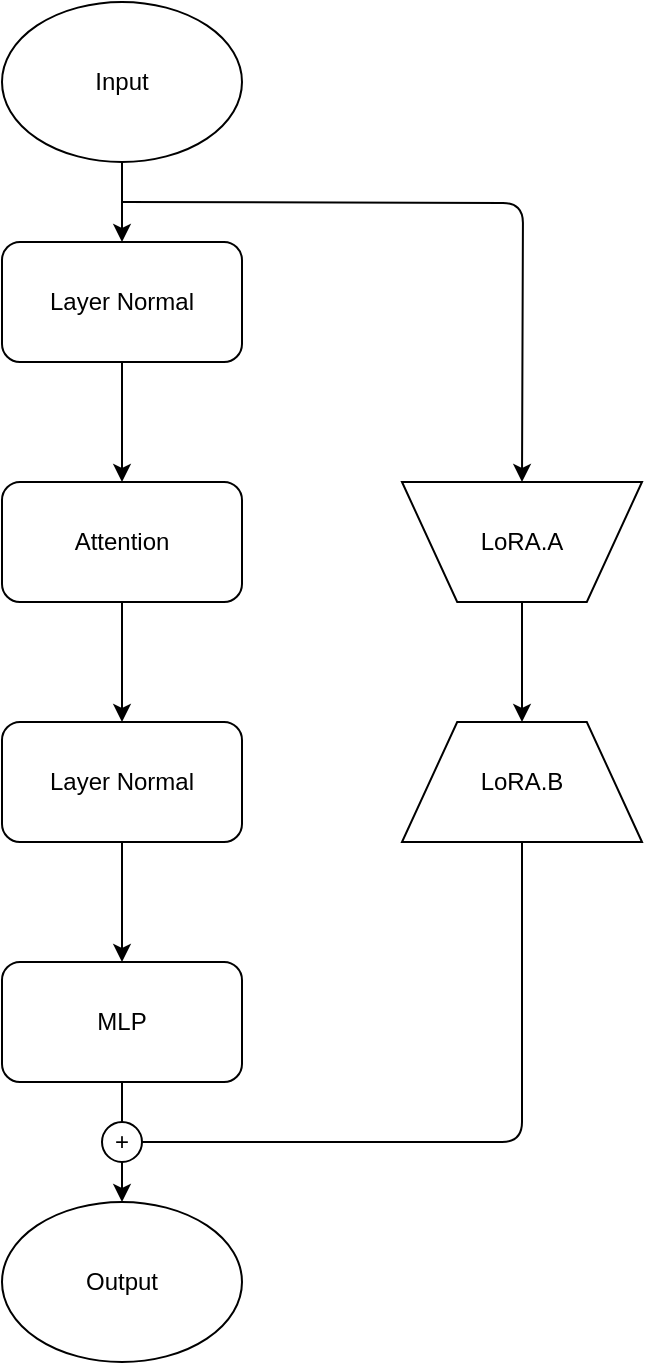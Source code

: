 <mxfile version="22.0.6" type="github">
  <diagram name="第 1 页" id="_Cnm-oWFnG0JvxYJ02Eb">
    <mxGraphModel dx="842" dy="514" grid="1" gridSize="10" guides="1" tooltips="1" connect="1" arrows="1" fold="1" page="1" pageScale="1" pageWidth="827" pageHeight="1169" math="0" shadow="0">
      <root>
        <mxCell id="0" />
        <mxCell id="1" parent="0" />
        <mxCell id="91pxZZGsGu8qQpxVrTEZ-7" style="edgeStyle=orthogonalEdgeStyle;rounded=0;orthogonalLoop=1;jettySize=auto;html=1;" edge="1" parent="1" source="91pxZZGsGu8qQpxVrTEZ-1" target="91pxZZGsGu8qQpxVrTEZ-3">
          <mxGeometry relative="1" as="geometry" />
        </mxCell>
        <mxCell id="91pxZZGsGu8qQpxVrTEZ-1" value="Input" style="ellipse;whiteSpace=wrap;html=1;" vertex="1" parent="1">
          <mxGeometry x="80" y="120" width="120" height="80" as="geometry" />
        </mxCell>
        <mxCell id="91pxZZGsGu8qQpxVrTEZ-8" style="edgeStyle=orthogonalEdgeStyle;rounded=0;orthogonalLoop=1;jettySize=auto;html=1;entryX=0.5;entryY=0;entryDx=0;entryDy=0;" edge="1" parent="1" source="91pxZZGsGu8qQpxVrTEZ-3" target="91pxZZGsGu8qQpxVrTEZ-4">
          <mxGeometry relative="1" as="geometry" />
        </mxCell>
        <mxCell id="91pxZZGsGu8qQpxVrTEZ-3" value="Layer Normal" style="rounded=1;whiteSpace=wrap;html=1;" vertex="1" parent="1">
          <mxGeometry x="80" y="240" width="120" height="60" as="geometry" />
        </mxCell>
        <mxCell id="91pxZZGsGu8qQpxVrTEZ-9" style="edgeStyle=orthogonalEdgeStyle;rounded=0;orthogonalLoop=1;jettySize=auto;html=1;exitX=0.5;exitY=1;exitDx=0;exitDy=0;entryX=0.5;entryY=0;entryDx=0;entryDy=0;" edge="1" parent="1" source="91pxZZGsGu8qQpxVrTEZ-4" target="91pxZZGsGu8qQpxVrTEZ-5">
          <mxGeometry relative="1" as="geometry" />
        </mxCell>
        <mxCell id="91pxZZGsGu8qQpxVrTEZ-4" value="Attention" style="rounded=1;whiteSpace=wrap;html=1;" vertex="1" parent="1">
          <mxGeometry x="80" y="360" width="120" height="60" as="geometry" />
        </mxCell>
        <mxCell id="91pxZZGsGu8qQpxVrTEZ-10" style="edgeStyle=orthogonalEdgeStyle;rounded=0;orthogonalLoop=1;jettySize=auto;html=1;exitX=0.5;exitY=1;exitDx=0;exitDy=0;entryX=0.5;entryY=0;entryDx=0;entryDy=0;" edge="1" parent="1" source="91pxZZGsGu8qQpxVrTEZ-5" target="91pxZZGsGu8qQpxVrTEZ-6">
          <mxGeometry relative="1" as="geometry" />
        </mxCell>
        <mxCell id="91pxZZGsGu8qQpxVrTEZ-5" value="Layer Normal" style="rounded=1;whiteSpace=wrap;html=1;" vertex="1" parent="1">
          <mxGeometry x="80" y="480" width="120" height="60" as="geometry" />
        </mxCell>
        <mxCell id="91pxZZGsGu8qQpxVrTEZ-12" style="edgeStyle=orthogonalEdgeStyle;rounded=0;orthogonalLoop=1;jettySize=auto;html=1;exitX=0.5;exitY=1;exitDx=0;exitDy=0;entryX=0.5;entryY=0;entryDx=0;entryDy=0;" edge="1" parent="1" source="91pxZZGsGu8qQpxVrTEZ-28" target="91pxZZGsGu8qQpxVrTEZ-11">
          <mxGeometry relative="1" as="geometry" />
        </mxCell>
        <mxCell id="91pxZZGsGu8qQpxVrTEZ-6" value="MLP" style="rounded=1;whiteSpace=wrap;html=1;" vertex="1" parent="1">
          <mxGeometry x="80" y="600" width="120" height="60" as="geometry" />
        </mxCell>
        <mxCell id="91pxZZGsGu8qQpxVrTEZ-11" value="Output" style="ellipse;whiteSpace=wrap;html=1;" vertex="1" parent="1">
          <mxGeometry x="80" y="720" width="120" height="80" as="geometry" />
        </mxCell>
        <mxCell id="91pxZZGsGu8qQpxVrTEZ-13" value="" style="endArrow=classic;html=1;rounded=1;strokeColor=default;edgeStyle=orthogonalEdgeStyle;" edge="1" parent="1">
          <mxGeometry width="50" height="50" relative="1" as="geometry">
            <mxPoint x="140" y="220" as="sourcePoint" />
            <mxPoint x="340" y="360" as="targetPoint" />
          </mxGeometry>
        </mxCell>
        <mxCell id="91pxZZGsGu8qQpxVrTEZ-22" style="edgeStyle=orthogonalEdgeStyle;rounded=0;orthogonalLoop=1;jettySize=auto;html=1;entryX=0.5;entryY=1;entryDx=0;entryDy=0;" edge="1" parent="1" source="91pxZZGsGu8qQpxVrTEZ-18" target="91pxZZGsGu8qQpxVrTEZ-20">
          <mxGeometry relative="1" as="geometry" />
        </mxCell>
        <mxCell id="91pxZZGsGu8qQpxVrTEZ-18" value="LoRA.A" style="verticalLabelPosition=middle;verticalAlign=middle;html=1;shape=trapezoid;perimeter=trapezoidPerimeter;whiteSpace=wrap;size=0.23;arcSize=10;flipV=1;labelPosition=center;align=center;" vertex="1" parent="1">
          <mxGeometry x="280" y="360" width="120" height="60" as="geometry" />
        </mxCell>
        <mxCell id="91pxZZGsGu8qQpxVrTEZ-20" value="" style="verticalLabelPosition=middle;verticalAlign=middle;html=1;shape=trapezoid;perimeter=trapezoidPerimeter;whiteSpace=wrap;size=0.23;arcSize=10;flipV=1;labelPosition=center;align=center;rotation=-180;" vertex="1" parent="1">
          <mxGeometry x="280" y="480" width="120" height="60" as="geometry" />
        </mxCell>
        <mxCell id="91pxZZGsGu8qQpxVrTEZ-21" value="LoRA.B" style="text;html=1;strokeColor=none;fillColor=none;align=center;verticalAlign=middle;whiteSpace=wrap;rounded=0;" vertex="1" parent="1">
          <mxGeometry x="310" y="495" width="60" height="30" as="geometry" />
        </mxCell>
        <mxCell id="91pxZZGsGu8qQpxVrTEZ-27" value="" style="endArrow=none;html=1;rounded=1;entryX=0.5;entryY=0;entryDx=0;entryDy=0;edgeStyle=orthogonalEdgeStyle;" edge="1" parent="1" source="91pxZZGsGu8qQpxVrTEZ-28" target="91pxZZGsGu8qQpxVrTEZ-20">
          <mxGeometry width="50" height="50" relative="1" as="geometry">
            <mxPoint x="140" y="690" as="sourcePoint" />
            <mxPoint x="410" y="610" as="targetPoint" />
          </mxGeometry>
        </mxCell>
        <mxCell id="91pxZZGsGu8qQpxVrTEZ-29" value="" style="endArrow=none;html=1;rounded=1;entryX=0.5;entryY=0;entryDx=0;entryDy=0;edgeStyle=orthogonalEdgeStyle;" edge="1" parent="1" target="91pxZZGsGu8qQpxVrTEZ-28">
          <mxGeometry width="50" height="50" relative="1" as="geometry">
            <mxPoint x="140" y="690" as="sourcePoint" />
            <mxPoint x="340" y="540" as="targetPoint" />
          </mxGeometry>
        </mxCell>
        <mxCell id="91pxZZGsGu8qQpxVrTEZ-28" value="" style="verticalLabelPosition=bottom;verticalAlign=top;html=1;shape=mxgraph.flowchart.on-page_reference;" vertex="1" parent="1">
          <mxGeometry x="130" y="680" width="20" height="20" as="geometry" />
        </mxCell>
        <mxCell id="91pxZZGsGu8qQpxVrTEZ-33" value="" style="endArrow=none;html=1;rounded=0;entryX=0.5;entryY=1;entryDx=0;entryDy=0;exitX=0.5;exitY=0;exitDx=0;exitDy=0;exitPerimeter=0;" edge="1" parent="1" source="91pxZZGsGu8qQpxVrTEZ-28" target="91pxZZGsGu8qQpxVrTEZ-6">
          <mxGeometry width="50" height="50" relative="1" as="geometry">
            <mxPoint x="250" y="650" as="sourcePoint" />
            <mxPoint x="300" y="600" as="targetPoint" />
          </mxGeometry>
        </mxCell>
        <mxCell id="91pxZZGsGu8qQpxVrTEZ-39" value="+" style="text;html=1;strokeColor=none;fillColor=none;align=center;verticalAlign=middle;whiteSpace=wrap;rounded=0;" vertex="1" parent="1">
          <mxGeometry x="125" y="682.5" width="30" height="15" as="geometry" />
        </mxCell>
      </root>
    </mxGraphModel>
  </diagram>
</mxfile>
